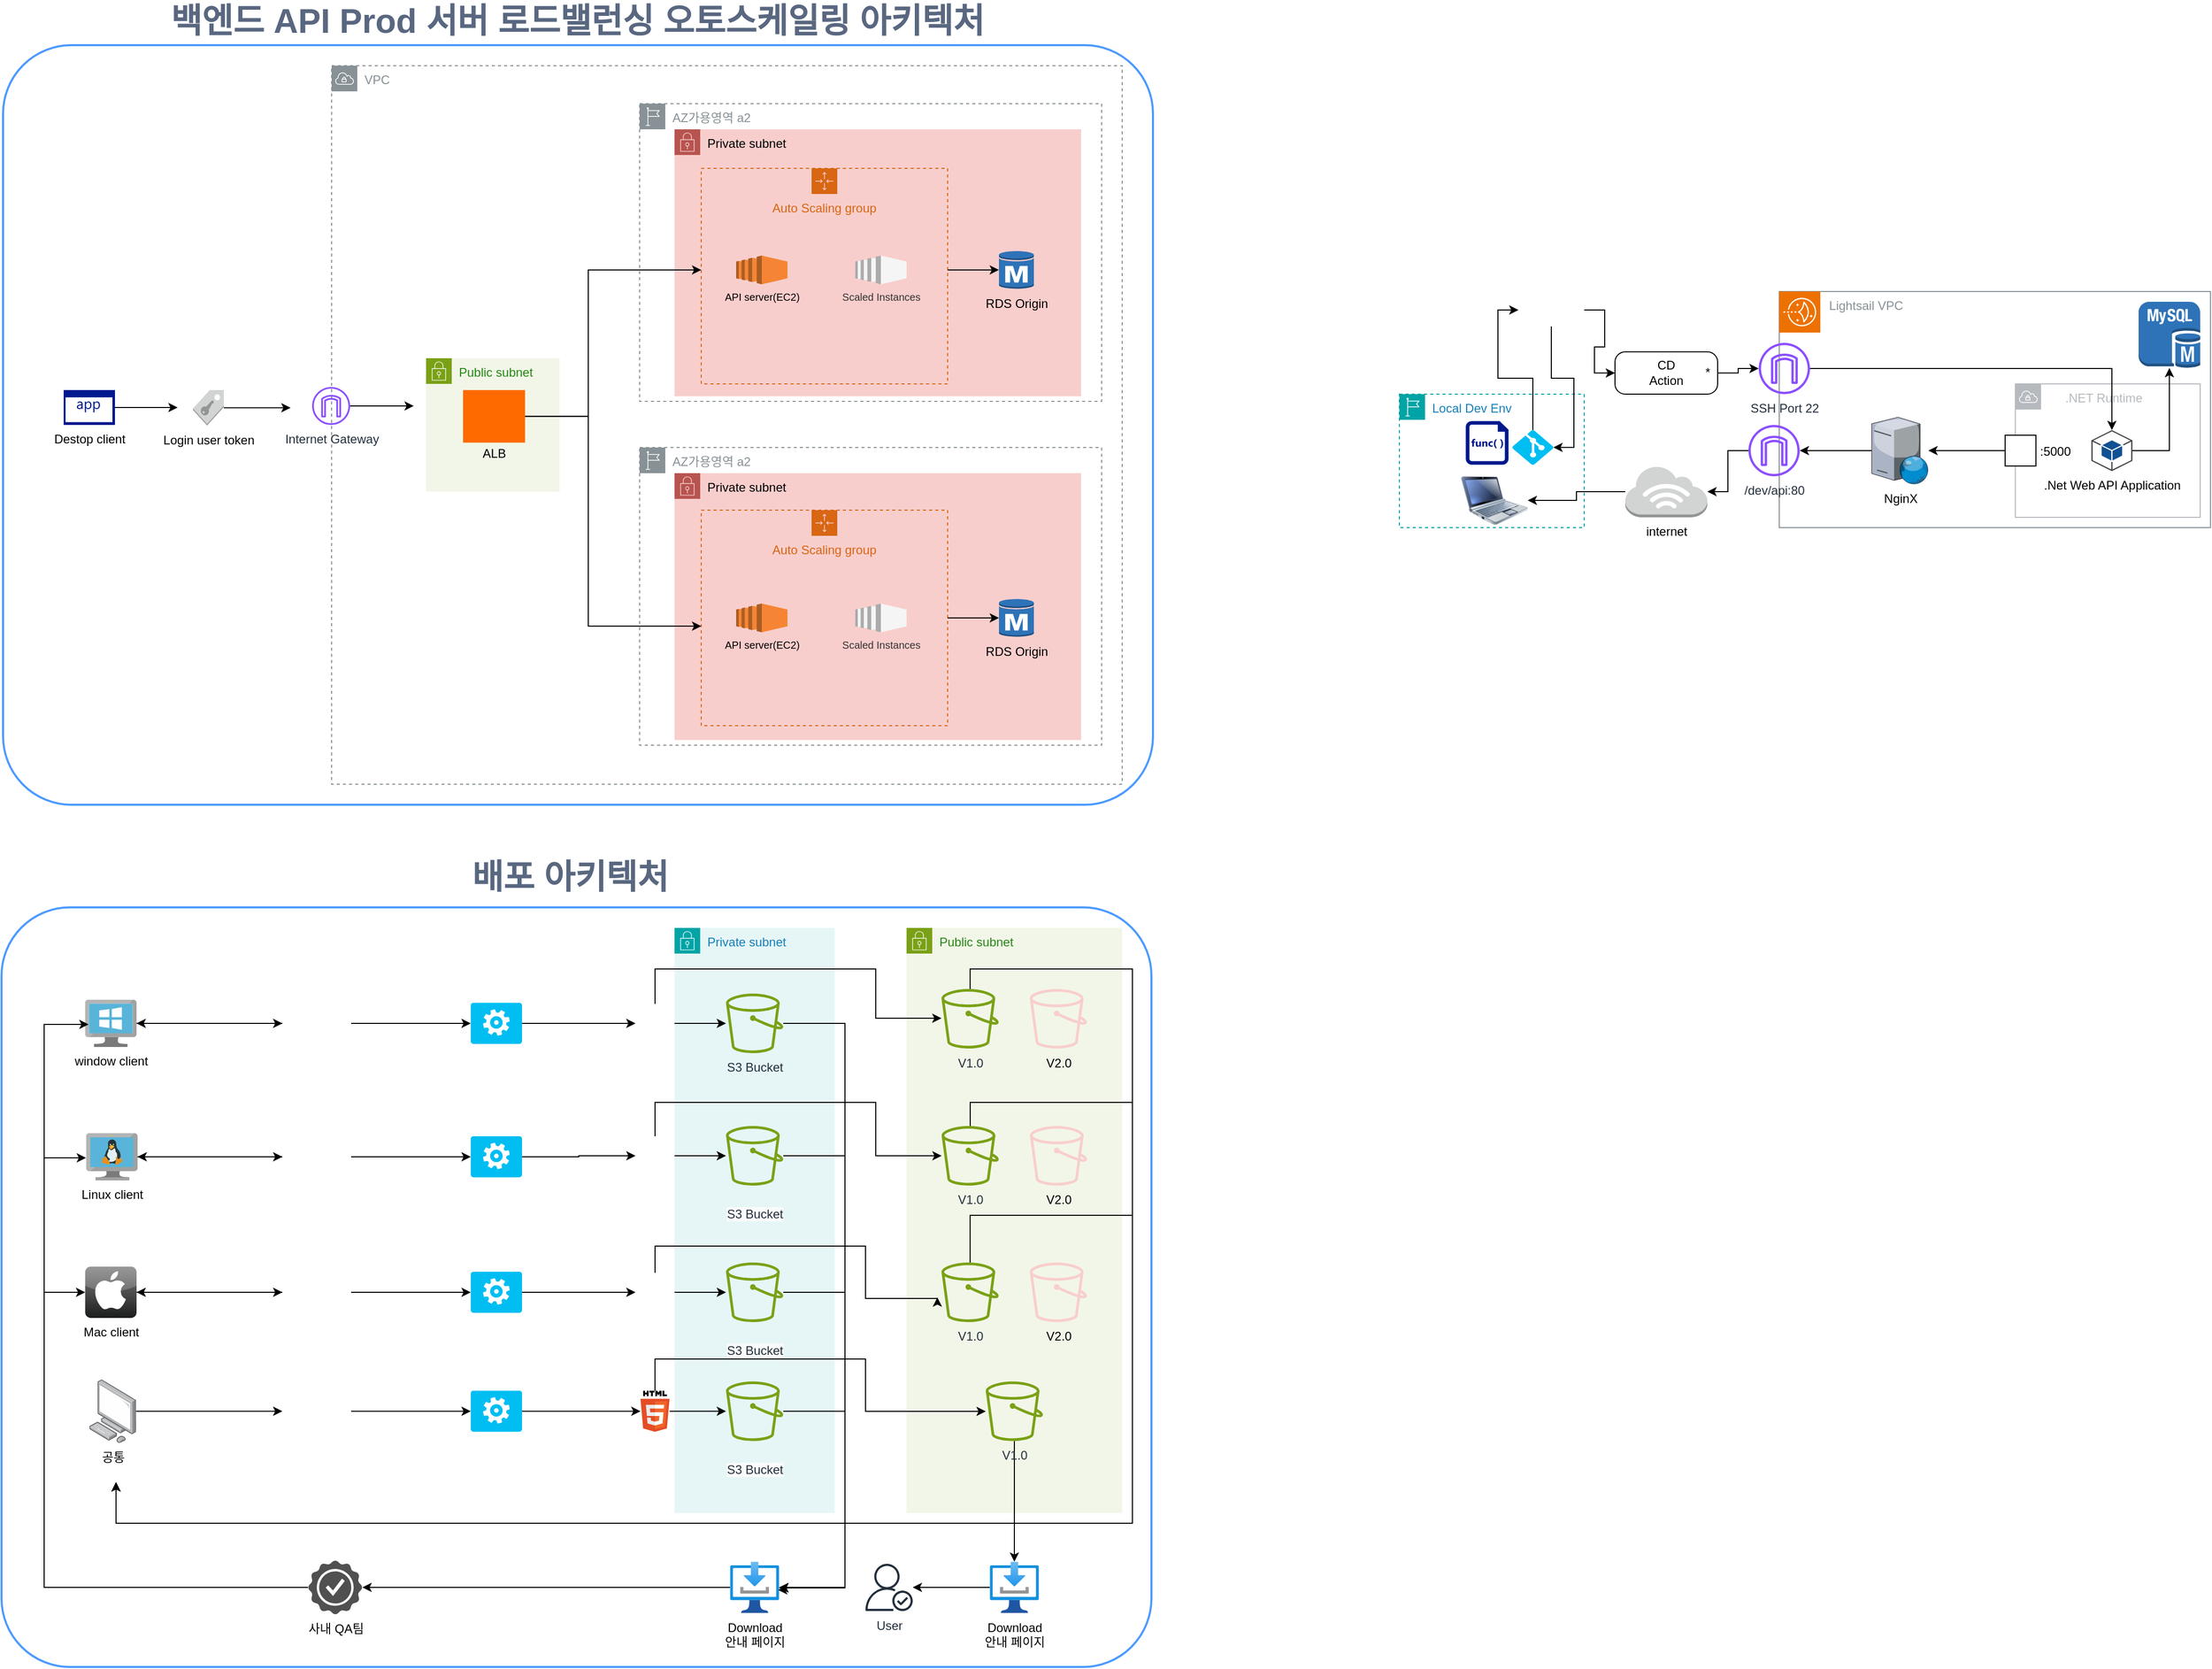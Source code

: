 <mxfile version="25.0.3">
  <diagram name="페이지-1" id="1k0-j0dPdx_pitf_sdkS">
    <mxGraphModel dx="2385" dy="1453" grid="1" gridSize="10" guides="1" tooltips="1" connect="1" arrows="1" fold="1" page="1" pageScale="1" pageWidth="1169" pageHeight="827" math="0" shadow="0">
      <root>
        <mxCell id="0" />
        <mxCell id="bl2LzJDID7CKvUJ2VzMa-29" style="" parent="0" />
        <mxCell id="-sPoOlOqM3EWKsqca_SR-43" value="Public subnet" style="points=[[0,0],[0.25,0],[0.5,0],[0.75,0],[1,0],[1,0.25],[1,0.5],[1,0.75],[1,1],[0.75,1],[0.5,1],[0.25,1],[0,1],[0,0.75],[0,0.5],[0,0.25]];outlineConnect=0;gradientColor=none;html=1;whiteSpace=wrap;fontSize=12;fontStyle=0;container=1;pointerEvents=0;collapsible=0;recursiveResize=0;shape=mxgraph.aws4.group;grIcon=mxgraph.aws4.group_security_group;grStroke=0;strokeColor=#7AA116;fillColor=#F2F6E8;verticalAlign=top;align=left;spacingLeft=30;fontColor=#248814;dashed=0;" parent="bl2LzJDID7CKvUJ2VzMa-29" vertex="1">
          <mxGeometry x="900" y="920" width="210" height="570" as="geometry" />
        </mxCell>
        <mxCell id="-sPoOlOqM3EWKsqca_SR-78" style="edgeStyle=orthogonalEdgeStyle;rounded=0;orthogonalLoop=1;jettySize=auto;html=1;" parent="-sPoOlOqM3EWKsqca_SR-43" source="-sPoOlOqM3EWKsqca_SR-50" edge="1">
          <mxGeometry relative="1" as="geometry">
            <mxPoint x="-770" y="540" as="targetPoint" />
            <Array as="points">
              <mxPoint x="62" y="280" />
              <mxPoint x="220" y="280" />
              <mxPoint x="220" y="580" />
              <mxPoint x="-770" y="580" />
            </Array>
          </mxGeometry>
        </mxCell>
        <mxCell id="-sPoOlOqM3EWKsqca_SR-50" value="V1.0" style="sketch=0;outlineConnect=0;fontColor=#232F3E;gradientColor=none;fillColor=#7AA116;strokeColor=none;dashed=0;verticalLabelPosition=bottom;verticalAlign=top;align=center;html=1;fontSize=12;fontStyle=0;aspect=fixed;pointerEvents=1;shape=mxgraph.aws4.bucket;" parent="-sPoOlOqM3EWKsqca_SR-43" vertex="1">
          <mxGeometry x="34" y="326" width="55.77" height="58" as="geometry" />
        </mxCell>
        <mxCell id="-sPoOlOqM3EWKsqca_SR-51" value="V2.0" style="sketch=0;outlineConnect=0;fillColor=#f8cecc;strokeColor=#b85450;dashed=0;verticalLabelPosition=bottom;verticalAlign=top;align=center;html=1;fontSize=12;fontStyle=0;aspect=fixed;pointerEvents=1;shape=mxgraph.aws4.bucket;" parent="-sPoOlOqM3EWKsqca_SR-43" vertex="1">
          <mxGeometry x="120" y="326" width="55.77" height="58" as="geometry" />
        </mxCell>
        <mxCell id="-sPoOlOqM3EWKsqca_SR-30" value="Private subnet&amp;nbsp;" style="points=[[0,0],[0.25,0],[0.5,0],[0.75,0],[1,0],[1,0.25],[1,0.5],[1,0.75],[1,1],[0.75,1],[0.5,1],[0.25,1],[0,1],[0,0.75],[0,0.5],[0,0.25]];outlineConnect=0;gradientColor=none;html=1;whiteSpace=wrap;fontSize=12;fontStyle=0;container=1;pointerEvents=0;collapsible=0;recursiveResize=0;shape=mxgraph.aws4.group;grIcon=mxgraph.aws4.group_security_group;grStroke=0;strokeColor=#00A4A6;fillColor=#E6F6F7;verticalAlign=top;align=left;spacingLeft=30;fontColor=#147EBA;dashed=0;" parent="bl2LzJDID7CKvUJ2VzMa-29" vertex="1">
          <mxGeometry x="674" y="920" width="156" height="570" as="geometry" />
        </mxCell>
        <mxCell id="-sPoOlOqM3EWKsqca_SR-31" value="S3 Bucket" style="sketch=0;outlineConnect=0;fontColor=#232F3E;gradientColor=none;fillColor=#7AA116;strokeColor=none;dashed=0;verticalLabelPosition=bottom;verticalAlign=top;align=center;html=1;fontSize=12;fontStyle=0;aspect=fixed;pointerEvents=1;shape=mxgraph.aws4.bucket;" parent="-sPoOlOqM3EWKsqca_SR-30" vertex="1">
          <mxGeometry x="50.12" y="64" width="55.77" height="58" as="geometry" />
        </mxCell>
        <mxCell id="-sPoOlOqM3EWKsqca_SR-32" value="&#xa;&lt;span style=&quot;color: rgb(35, 47, 62); font-family: Helvetica; font-size: 12px; font-style: normal; font-variant-ligatures: normal; font-variant-caps: normal; font-weight: 400; letter-spacing: normal; orphans: 2; text-align: center; text-indent: 0px; text-transform: none; widows: 2; word-spacing: 0px; -webkit-text-stroke-width: 0px; white-space: nowrap; background-color: rgb(251, 251, 251); text-decoration-thickness: initial; text-decoration-style: initial; text-decoration-color: initial; display: inline !important; float: none;&quot;&gt;S3 Bucket&lt;/span&gt;&#xa;&#xa;" style="sketch=0;outlineConnect=0;fontColor=#232F3E;gradientColor=none;fillColor=#7AA116;strokeColor=none;dashed=0;verticalLabelPosition=bottom;verticalAlign=top;align=center;html=1;fontSize=12;fontStyle=0;aspect=fixed;pointerEvents=1;shape=mxgraph.aws4.bucket;" parent="-sPoOlOqM3EWKsqca_SR-30" vertex="1">
          <mxGeometry x="50.12" y="193" width="55.77" height="58" as="geometry" />
        </mxCell>
        <mxCell id="-sPoOlOqM3EWKsqca_SR-33" value="&#xa;&lt;span style=&quot;color: rgb(35, 47, 62); font-family: Helvetica; font-size: 12px; font-style: normal; font-variant-ligatures: normal; font-variant-caps: normal; font-weight: 400; letter-spacing: normal; orphans: 2; text-align: center; text-indent: 0px; text-transform: none; widows: 2; word-spacing: 0px; -webkit-text-stroke-width: 0px; white-space: nowrap; background-color: rgb(251, 251, 251); text-decoration-thickness: initial; text-decoration-style: initial; text-decoration-color: initial; display: inline !important; float: none;&quot;&gt;S3 Bucket&lt;/span&gt;&#xa;&#xa;" style="sketch=0;outlineConnect=0;fontColor=#232F3E;gradientColor=none;fillColor=#7AA116;strokeColor=none;dashed=0;verticalLabelPosition=bottom;verticalAlign=top;align=center;html=1;fontSize=12;fontStyle=0;aspect=fixed;pointerEvents=1;shape=mxgraph.aws4.bucket;" parent="-sPoOlOqM3EWKsqca_SR-30" vertex="1">
          <mxGeometry x="50.12" y="326" width="55.77" height="58" as="geometry" />
        </mxCell>
        <mxCell id="bl2LzJDID7CKvUJ2VzMa-30" value="" style="rounded=1;arcSize=9;align=left;spacingLeft=5;strokeColor=#4C9AFF;html=1;strokeWidth=2;fontSize=12;fillColor=none;movable=1;resizable=1;rotatable=1;deletable=1;editable=1;locked=0;connectable=1;" parent="bl2LzJDID7CKvUJ2VzMa-29" vertex="1">
          <mxGeometry x="20" y="60" width="1120" height="740" as="geometry" />
        </mxCell>
        <mxCell id="bl2LzJDID7CKvUJ2VzMa-31" value="&lt;font style=&quot;font-size: 33px;&quot;&gt;백엔드 API&amp;nbsp;Prod&amp;nbsp;서버 로드밸런싱 오토스케일링 아키텍처&lt;/font&gt;" style="fillColor=none;strokeColor=none;html=1;fontSize=12;fontStyle=0;align=center;fontColor=#596780;fontStyle=1;fontSize=11" parent="bl2LzJDID7CKvUJ2VzMa-29" vertex="1">
          <mxGeometry x="47" y="26" width="1063" height="20" as="geometry" />
        </mxCell>
        <mxCell id="bl2LzJDID7CKvUJ2VzMa-32" value="AZ가용영역 a2" style="sketch=0;outlineConnect=0;gradientColor=none;html=1;whiteSpace=wrap;fontSize=12;fontStyle=0;shape=mxgraph.aws4.group;grIcon=mxgraph.aws4.group_region;strokeColor=#879196;fillColor=none;verticalAlign=top;align=left;spacingLeft=30;fontColor=#879196;dashed=1;noLabel=0;" parent="bl2LzJDID7CKvUJ2VzMa-29" vertex="1">
          <mxGeometry x="640" y="117" width="450" height="290" as="geometry" />
        </mxCell>
        <mxCell id="bl2LzJDID7CKvUJ2VzMa-33" value="Private subnet" style="points=[[0,0],[0.25,0],[0.5,0],[0.75,0],[1,0],[1,0.25],[1,0.5],[1,0.75],[1,1],[0.75,1],[0.5,1],[0.25,1],[0,1],[0,0.75],[0,0.5],[0,0.25]];outlineConnect=0;html=1;whiteSpace=wrap;fontSize=12;fontStyle=0;container=1;pointerEvents=0;collapsible=0;recursiveResize=0;shape=mxgraph.aws4.group;grIcon=mxgraph.aws4.group_security_group;grStroke=0;strokeColor=#b85450;fillColor=#f8cecc;verticalAlign=top;align=left;spacingLeft=30;dashed=0;" parent="bl2LzJDID7CKvUJ2VzMa-29" vertex="1">
          <mxGeometry x="674" y="142" width="396" height="260" as="geometry" />
        </mxCell>
        <mxCell id="bl2LzJDID7CKvUJ2VzMa-34" value="Auto Scaling group" style="points=[[0,0],[0.25,0],[0.5,0],[0.75,0],[1,0],[1,0.25],[1,0.5],[1,0.75],[1,1],[0.75,1],[0.5,1],[0.25,1],[0,1],[0,0.75],[0,0.5],[0,0.25]];outlineConnect=0;gradientColor=none;html=1;whiteSpace=wrap;fontSize=12;fontStyle=0;container=1;pointerEvents=0;collapsible=0;recursiveResize=0;shape=mxgraph.aws4.groupCenter;grIcon=mxgraph.aws4.group_auto_scaling_group;grStroke=1;strokeColor=#D86613;fillColor=none;verticalAlign=top;align=center;fontColor=#D86613;dashed=1;spacingTop=25;movable=1;resizable=1;rotatable=1;deletable=1;editable=1;locked=0;connectable=1;" parent="bl2LzJDID7CKvUJ2VzMa-29" vertex="1">
          <mxGeometry x="700" y="180" width="240" height="210" as="geometry" />
        </mxCell>
        <mxCell id="bl2LzJDID7CKvUJ2VzMa-35" value="AZ가용영역 a2" style="sketch=0;outlineConnect=0;gradientColor=none;html=1;whiteSpace=wrap;fontSize=12;fontStyle=0;shape=mxgraph.aws4.group;grIcon=mxgraph.aws4.group_region;strokeColor=#879196;fillColor=none;verticalAlign=top;align=left;spacingLeft=30;fontColor=#879196;dashed=1;noLabel=0;" parent="bl2LzJDID7CKvUJ2VzMa-29" vertex="1">
          <mxGeometry x="640" y="452" width="450" height="290" as="geometry" />
        </mxCell>
        <mxCell id="bl2LzJDID7CKvUJ2VzMa-36" value="Private subnet" style="points=[[0,0],[0.25,0],[0.5,0],[0.75,0],[1,0],[1,0.25],[1,0.5],[1,0.75],[1,1],[0.75,1],[0.5,1],[0.25,1],[0,1],[0,0.75],[0,0.5],[0,0.25]];outlineConnect=0;html=1;whiteSpace=wrap;fontSize=12;fontStyle=0;container=1;pointerEvents=0;collapsible=0;recursiveResize=0;shape=mxgraph.aws4.group;grIcon=mxgraph.aws4.group_security_group;grStroke=0;strokeColor=#b85450;fillColor=#f8cecc;verticalAlign=top;align=left;spacingLeft=30;dashed=0;" parent="bl2LzJDID7CKvUJ2VzMa-29" vertex="1">
          <mxGeometry x="674" y="477" width="396" height="260" as="geometry" />
        </mxCell>
        <mxCell id="bl2LzJDID7CKvUJ2VzMa-37" value="Auto Scaling group" style="points=[[0,0],[0.25,0],[0.5,0],[0.75,0],[1,0],[1,0.25],[1,0.5],[1,0.75],[1,1],[0.75,1],[0.5,1],[0.25,1],[0,1],[0,0.75],[0,0.5],[0,0.25]];outlineConnect=0;gradientColor=none;html=1;whiteSpace=wrap;fontSize=12;fontStyle=0;container=1;pointerEvents=0;collapsible=0;recursiveResize=0;shape=mxgraph.aws4.groupCenter;grIcon=mxgraph.aws4.group_auto_scaling_group;grStroke=1;strokeColor=#D86613;fillColor=none;verticalAlign=top;align=center;fontColor=#D86613;dashed=1;spacingTop=25;movable=1;resizable=1;rotatable=1;deletable=1;editable=1;locked=0;connectable=1;" parent="bl2LzJDID7CKvUJ2VzMa-29" vertex="1">
          <mxGeometry x="700" y="513" width="240" height="210" as="geometry" />
        </mxCell>
        <mxCell id="bl2LzJDID7CKvUJ2VzMa-38" value="VPC" style="sketch=0;outlineConnect=0;gradientColor=none;html=1;whiteSpace=wrap;fontSize=12;fontStyle=0;shape=mxgraph.aws4.group;grIcon=mxgraph.aws4.group_vpc;strokeColor=#879196;fillColor=none;verticalAlign=top;align=left;spacingLeft=30;fontColor=#879196;dashed=1;movable=1;resizable=1;rotatable=1;deletable=1;editable=1;locked=0;connectable=1;" parent="bl2LzJDID7CKvUJ2VzMa-29" vertex="1">
          <mxGeometry x="340" y="80" width="770" height="700" as="geometry" />
        </mxCell>
        <mxCell id="bl2LzJDID7CKvUJ2VzMa-39" value="Public subnet" style="points=[[0,0],[0.25,0],[0.5,0],[0.75,0],[1,0],[1,0.25],[1,0.5],[1,0.75],[1,1],[0.75,1],[0.5,1],[0.25,1],[0,1],[0,0.75],[0,0.5],[0,0.25]];outlineConnect=0;gradientColor=none;html=1;whiteSpace=wrap;fontSize=12;fontStyle=0;container=1;pointerEvents=0;collapsible=0;recursiveResize=0;shape=mxgraph.aws4.group;grIcon=mxgraph.aws4.group_security_group;grStroke=0;strokeColor=#7AA116;fillColor=#F2F6E8;verticalAlign=top;align=left;spacingLeft=30;fontColor=#248814;dashed=0;" parent="bl2LzJDID7CKvUJ2VzMa-29" vertex="1">
          <mxGeometry x="432" y="365" width="130" height="130" as="geometry" />
        </mxCell>
        <mxCell id="-sPoOlOqM3EWKsqca_SR-1" value="" style="rounded=1;arcSize=9;align=left;spacingLeft=5;strokeColor=#4C9AFF;html=1;strokeWidth=2;fontSize=12;fillColor=none;movable=0;resizable=0;rotatable=0;deletable=0;editable=0;locked=1;connectable=0;" parent="bl2LzJDID7CKvUJ2VzMa-29" vertex="1">
          <mxGeometry x="18.5" y="900" width="1120" height="740" as="geometry" />
        </mxCell>
        <mxCell id="-sPoOlOqM3EWKsqca_SR-2" value="&lt;span style=&quot;font-size: 33px;&quot;&gt;배포 아키텍처&lt;/span&gt;" style="fillColor=none;strokeColor=none;html=1;fontSize=12;fontStyle=0;align=center;fontColor=#596780;fontStyle=1;fontSize=11" parent="bl2LzJDID7CKvUJ2VzMa-29" vertex="1">
          <mxGeometry x="40" y="860" width="1063" height="20" as="geometry" />
        </mxCell>
        <mxCell id="-sPoOlOqM3EWKsqca_SR-15" style="edgeStyle=orthogonalEdgeStyle;rounded=0;orthogonalLoop=1;jettySize=auto;html=1;" parent="bl2LzJDID7CKvUJ2VzMa-29" source="-sPoOlOqM3EWKsqca_SR-3" target="-sPoOlOqM3EWKsqca_SR-7" edge="1">
          <mxGeometry relative="1" as="geometry" />
        </mxCell>
        <mxCell id="-sPoOlOqM3EWKsqca_SR-3" value="window client" style="image;sketch=0;aspect=fixed;html=1;points=[];align=center;fontSize=12;image=img/lib/mscae/VirtualMachineWindows.svg;" parent="bl2LzJDID7CKvUJ2VzMa-29" vertex="1">
          <mxGeometry x="100" y="990" width="50" height="46" as="geometry" />
        </mxCell>
        <mxCell id="-sPoOlOqM3EWKsqca_SR-18" style="edgeStyle=orthogonalEdgeStyle;rounded=0;orthogonalLoop=1;jettySize=auto;html=1;" parent="bl2LzJDID7CKvUJ2VzMa-29" source="-sPoOlOqM3EWKsqca_SR-4" target="-sPoOlOqM3EWKsqca_SR-8" edge="1">
          <mxGeometry relative="1" as="geometry" />
        </mxCell>
        <mxCell id="-sPoOlOqM3EWKsqca_SR-4" value="Linux client" style="image;sketch=0;aspect=fixed;html=1;points=[];align=center;fontSize=12;image=img/lib/mscae/VM_Linux.svg;" parent="bl2LzJDID7CKvUJ2VzMa-29" vertex="1">
          <mxGeometry x="101" y="1120" width="50" height="46" as="geometry" />
        </mxCell>
        <mxCell id="-sPoOlOqM3EWKsqca_SR-21" style="edgeStyle=orthogonalEdgeStyle;rounded=0;orthogonalLoop=1;jettySize=auto;html=1;" parent="bl2LzJDID7CKvUJ2VzMa-29" source="-sPoOlOqM3EWKsqca_SR-5" target="-sPoOlOqM3EWKsqca_SR-9" edge="1">
          <mxGeometry relative="1" as="geometry" />
        </mxCell>
        <mxCell id="-sPoOlOqM3EWKsqca_SR-5" value="Mac client" style="dashed=0;outlineConnect=0;html=1;align=center;labelPosition=center;verticalLabelPosition=bottom;verticalAlign=top;shape=mxgraph.webicons.apple;fillColor=#807E7E;gradientColor=#1B1C1C" parent="bl2LzJDID7CKvUJ2VzMa-29" vertex="1">
          <mxGeometry x="100" y="1250" width="50" height="50" as="geometry" />
        </mxCell>
        <mxCell id="-sPoOlOqM3EWKsqca_SR-16" style="edgeStyle=orthogonalEdgeStyle;rounded=0;orthogonalLoop=1;jettySize=auto;html=1;" parent="bl2LzJDID7CKvUJ2VzMa-29" source="-sPoOlOqM3EWKsqca_SR-7" edge="1">
          <mxGeometry relative="1" as="geometry">
            <mxPoint x="150" y="1013" as="targetPoint" />
          </mxGeometry>
        </mxCell>
        <mxCell id="-sPoOlOqM3EWKsqca_SR-7" value="" style="shape=image;html=1;verticalAlign=top;verticalLabelPosition=bottom;labelBackgroundColor=#ffffff;imageAspect=0;aspect=fixed;image=https://cdn4.iconfinder.com/data/icons/ionicons/512/icon-social-github-128.png" parent="bl2LzJDID7CKvUJ2VzMa-29" vertex="1">
          <mxGeometry x="292" y="979.5" width="67" height="67" as="geometry" />
        </mxCell>
        <mxCell id="-sPoOlOqM3EWKsqca_SR-20" style="edgeStyle=orthogonalEdgeStyle;rounded=0;orthogonalLoop=1;jettySize=auto;html=1;" parent="bl2LzJDID7CKvUJ2VzMa-29" source="-sPoOlOqM3EWKsqca_SR-8" target="-sPoOlOqM3EWKsqca_SR-4" edge="1">
          <mxGeometry relative="1" as="geometry" />
        </mxCell>
        <mxCell id="-sPoOlOqM3EWKsqca_SR-8" value="" style="shape=image;html=1;verticalAlign=top;verticalLabelPosition=bottom;labelBackgroundColor=#ffffff;imageAspect=0;aspect=fixed;image=https://cdn4.iconfinder.com/data/icons/ionicons/512/icon-social-github-128.png" parent="bl2LzJDID7CKvUJ2VzMa-29" vertex="1">
          <mxGeometry x="292" y="1109.5" width="67" height="67" as="geometry" />
        </mxCell>
        <mxCell id="-sPoOlOqM3EWKsqca_SR-22" style="edgeStyle=orthogonalEdgeStyle;rounded=0;orthogonalLoop=1;jettySize=auto;html=1;" parent="bl2LzJDID7CKvUJ2VzMa-29" source="-sPoOlOqM3EWKsqca_SR-9" target="-sPoOlOqM3EWKsqca_SR-5" edge="1">
          <mxGeometry relative="1" as="geometry" />
        </mxCell>
        <mxCell id="-sPoOlOqM3EWKsqca_SR-9" value="" style="shape=image;html=1;verticalAlign=top;verticalLabelPosition=bottom;labelBackgroundColor=#ffffff;imageAspect=0;aspect=fixed;image=https://cdn4.iconfinder.com/data/icons/ionicons/512/icon-social-github-128.png" parent="bl2LzJDID7CKvUJ2VzMa-29" vertex="1">
          <mxGeometry x="292" y="1241.5" width="67" height="67" as="geometry" />
        </mxCell>
        <mxCell id="-sPoOlOqM3EWKsqca_SR-34" style="edgeStyle=orthogonalEdgeStyle;rounded=0;orthogonalLoop=1;jettySize=auto;html=1;" parent="bl2LzJDID7CKvUJ2VzMa-29" source="-sPoOlOqM3EWKsqca_SR-37" target="-sPoOlOqM3EWKsqca_SR-31" edge="1">
          <mxGeometry relative="1" as="geometry" />
        </mxCell>
        <mxCell id="-sPoOlOqM3EWKsqca_SR-24" value="" style="verticalLabelPosition=bottom;html=1;verticalAlign=top;align=center;strokeColor=none;fillColor=#00BEF2;shape=mxgraph.azure.worker_role;" parent="bl2LzJDID7CKvUJ2VzMa-29" vertex="1">
          <mxGeometry x="475.5" y="993" width="50" height="40" as="geometry" />
        </mxCell>
        <mxCell id="-sPoOlOqM3EWKsqca_SR-25" style="edgeStyle=orthogonalEdgeStyle;rounded=0;orthogonalLoop=1;jettySize=auto;html=1;entryX=0;entryY=0.5;entryDx=0;entryDy=0;entryPerimeter=0;" parent="bl2LzJDID7CKvUJ2VzMa-29" source="-sPoOlOqM3EWKsqca_SR-7" target="-sPoOlOqM3EWKsqca_SR-24" edge="1">
          <mxGeometry relative="1" as="geometry" />
        </mxCell>
        <mxCell id="-sPoOlOqM3EWKsqca_SR-35" style="edgeStyle=orthogonalEdgeStyle;rounded=0;orthogonalLoop=1;jettySize=auto;html=1;" parent="bl2LzJDID7CKvUJ2VzMa-29" source="-sPoOlOqM3EWKsqca_SR-39" target="-sPoOlOqM3EWKsqca_SR-32" edge="1">
          <mxGeometry relative="1" as="geometry" />
        </mxCell>
        <mxCell id="-sPoOlOqM3EWKsqca_SR-26" value="" style="verticalLabelPosition=bottom;html=1;verticalAlign=top;align=center;strokeColor=none;fillColor=#00BEF2;shape=mxgraph.azure.worker_role;" parent="bl2LzJDID7CKvUJ2VzMa-29" vertex="1">
          <mxGeometry x="475.5" y="1123" width="50" height="40" as="geometry" />
        </mxCell>
        <mxCell id="-sPoOlOqM3EWKsqca_SR-36" style="edgeStyle=orthogonalEdgeStyle;rounded=0;orthogonalLoop=1;jettySize=auto;html=1;" parent="bl2LzJDID7CKvUJ2VzMa-29" source="-sPoOlOqM3EWKsqca_SR-41" target="-sPoOlOqM3EWKsqca_SR-33" edge="1">
          <mxGeometry relative="1" as="geometry" />
        </mxCell>
        <mxCell id="-sPoOlOqM3EWKsqca_SR-27" value="" style="verticalLabelPosition=bottom;html=1;verticalAlign=top;align=center;strokeColor=none;fillColor=#00BEF2;shape=mxgraph.azure.worker_role;" parent="bl2LzJDID7CKvUJ2VzMa-29" vertex="1">
          <mxGeometry x="475.5" y="1255" width="50" height="40" as="geometry" />
        </mxCell>
        <mxCell id="-sPoOlOqM3EWKsqca_SR-28" style="edgeStyle=orthogonalEdgeStyle;rounded=0;orthogonalLoop=1;jettySize=auto;html=1;entryX=0;entryY=0.5;entryDx=0;entryDy=0;entryPerimeter=0;" parent="bl2LzJDID7CKvUJ2VzMa-29" source="-sPoOlOqM3EWKsqca_SR-8" target="-sPoOlOqM3EWKsqca_SR-26" edge="1">
          <mxGeometry relative="1" as="geometry" />
        </mxCell>
        <mxCell id="-sPoOlOqM3EWKsqca_SR-29" style="edgeStyle=orthogonalEdgeStyle;rounded=0;orthogonalLoop=1;jettySize=auto;html=1;entryX=0;entryY=0.5;entryDx=0;entryDy=0;entryPerimeter=0;" parent="bl2LzJDID7CKvUJ2VzMa-29" source="-sPoOlOqM3EWKsqca_SR-9" target="-sPoOlOqM3EWKsqca_SR-27" edge="1">
          <mxGeometry relative="1" as="geometry" />
        </mxCell>
        <mxCell id="-sPoOlOqM3EWKsqca_SR-38" value="" style="edgeStyle=orthogonalEdgeStyle;rounded=0;orthogonalLoop=1;jettySize=auto;html=1;" parent="bl2LzJDID7CKvUJ2VzMa-29" source="-sPoOlOqM3EWKsqca_SR-24" target="-sPoOlOqM3EWKsqca_SR-37" edge="1">
          <mxGeometry relative="1" as="geometry">
            <mxPoint x="585" y="1013" as="sourcePoint" />
            <mxPoint x="724" y="1013" as="targetPoint" />
          </mxGeometry>
        </mxCell>
        <mxCell id="-sPoOlOqM3EWKsqca_SR-52" style="edgeStyle=orthogonalEdgeStyle;rounded=0;orthogonalLoop=1;jettySize=auto;html=1;" parent="bl2LzJDID7CKvUJ2VzMa-29" source="-sPoOlOqM3EWKsqca_SR-37" target="-sPoOlOqM3EWKsqca_SR-46" edge="1">
          <mxGeometry relative="1" as="geometry">
            <Array as="points">
              <mxPoint x="655" y="960" />
              <mxPoint x="870" y="960" />
              <mxPoint x="870" y="1008" />
            </Array>
          </mxGeometry>
        </mxCell>
        <mxCell id="-sPoOlOqM3EWKsqca_SR-37" value="" style="shape=image;html=1;verticalAlign=top;verticalLabelPosition=bottom;labelBackgroundColor=#ffffff;imageAspect=0;aspect=fixed;image=https://cdn0.iconfinder.com/data/icons/evericons-24px-vol-1/24/folder-zip-128.png" parent="bl2LzJDID7CKvUJ2VzMa-29" vertex="1">
          <mxGeometry x="636" y="994" width="38" height="38" as="geometry" />
        </mxCell>
        <mxCell id="-sPoOlOqM3EWKsqca_SR-40" value="" style="edgeStyle=orthogonalEdgeStyle;rounded=0;orthogonalLoop=1;jettySize=auto;html=1;" parent="bl2LzJDID7CKvUJ2VzMa-29" source="-sPoOlOqM3EWKsqca_SR-26" target="-sPoOlOqM3EWKsqca_SR-39" edge="1">
          <mxGeometry relative="1" as="geometry">
            <mxPoint x="585" y="1143" as="sourcePoint" />
            <mxPoint x="724" y="1143" as="targetPoint" />
          </mxGeometry>
        </mxCell>
        <mxCell id="-sPoOlOqM3EWKsqca_SR-53" style="edgeStyle=orthogonalEdgeStyle;rounded=0;orthogonalLoop=1;jettySize=auto;html=1;" parent="bl2LzJDID7CKvUJ2VzMa-29" source="-sPoOlOqM3EWKsqca_SR-39" target="-sPoOlOqM3EWKsqca_SR-48" edge="1">
          <mxGeometry relative="1" as="geometry">
            <Array as="points">
              <mxPoint x="655" y="1090" />
              <mxPoint x="870" y="1090" />
              <mxPoint x="870" y="1142" />
            </Array>
          </mxGeometry>
        </mxCell>
        <mxCell id="-sPoOlOqM3EWKsqca_SR-39" value="" style="shape=image;html=1;verticalAlign=top;verticalLabelPosition=bottom;labelBackgroundColor=#ffffff;imageAspect=0;aspect=fixed;image=https://cdn0.iconfinder.com/data/icons/evericons-24px-vol-1/24/folder-zip-128.png" parent="bl2LzJDID7CKvUJ2VzMa-29" vertex="1">
          <mxGeometry x="636" y="1123" width="38" height="38" as="geometry" />
        </mxCell>
        <mxCell id="-sPoOlOqM3EWKsqca_SR-42" value="" style="edgeStyle=orthogonalEdgeStyle;rounded=0;orthogonalLoop=1;jettySize=auto;html=1;" parent="bl2LzJDID7CKvUJ2VzMa-29" source="-sPoOlOqM3EWKsqca_SR-27" target="-sPoOlOqM3EWKsqca_SR-41" edge="1">
          <mxGeometry relative="1" as="geometry">
            <mxPoint x="585" y="1275" as="sourcePoint" />
            <mxPoint x="724" y="1275" as="targetPoint" />
          </mxGeometry>
        </mxCell>
        <mxCell id="-sPoOlOqM3EWKsqca_SR-54" value="" style="edgeStyle=orthogonalEdgeStyle;rounded=0;orthogonalLoop=1;jettySize=auto;html=1;" parent="bl2LzJDID7CKvUJ2VzMa-29" source="-sPoOlOqM3EWKsqca_SR-41" edge="1">
          <mxGeometry relative="1" as="geometry">
            <mxPoint x="930" y="1280" as="targetPoint" />
            <Array as="points">
              <mxPoint x="655" y="1230" />
              <mxPoint x="860" y="1230" />
              <mxPoint x="860" y="1281" />
              <mxPoint x="930" y="1281" />
            </Array>
          </mxGeometry>
        </mxCell>
        <mxCell id="-sPoOlOqM3EWKsqca_SR-41" value="" style="shape=image;html=1;verticalAlign=top;verticalLabelPosition=bottom;labelBackgroundColor=#ffffff;imageAspect=0;aspect=fixed;image=https://cdn0.iconfinder.com/data/icons/evericons-24px-vol-1/24/folder-zip-128.png" parent="bl2LzJDID7CKvUJ2VzMa-29" vertex="1">
          <mxGeometry x="636" y="1256" width="38" height="38" as="geometry" />
        </mxCell>
        <mxCell id="-sPoOlOqM3EWKsqca_SR-76" style="edgeStyle=orthogonalEdgeStyle;rounded=0;orthogonalLoop=1;jettySize=auto;html=1;" parent="bl2LzJDID7CKvUJ2VzMa-29" source="-sPoOlOqM3EWKsqca_SR-46" edge="1">
          <mxGeometry relative="1" as="geometry">
            <mxPoint x="130" y="1460" as="targetPoint" />
            <Array as="points">
              <mxPoint x="962" y="960" />
              <mxPoint x="1120" y="960" />
              <mxPoint x="1120" y="1500" />
              <mxPoint x="130" y="1500" />
            </Array>
          </mxGeometry>
        </mxCell>
        <mxCell id="-sPoOlOqM3EWKsqca_SR-46" value="V1.0" style="sketch=0;outlineConnect=0;fontColor=#232F3E;gradientColor=none;fillColor=#7AA116;strokeColor=none;dashed=0;verticalLabelPosition=bottom;verticalAlign=top;align=center;html=1;fontSize=12;fontStyle=0;aspect=fixed;pointerEvents=1;shape=mxgraph.aws4.bucket;" parent="bl2LzJDID7CKvUJ2VzMa-29" vertex="1">
          <mxGeometry x="934" y="979.5" width="55.77" height="58" as="geometry" />
        </mxCell>
        <mxCell id="-sPoOlOqM3EWKsqca_SR-47" value="V2.0" style="sketch=0;outlineConnect=0;fillColor=#f8cecc;strokeColor=#b85450;dashed=0;verticalLabelPosition=bottom;verticalAlign=top;align=center;html=1;fontSize=12;fontStyle=0;aspect=fixed;pointerEvents=1;shape=mxgraph.aws4.bucket;" parent="bl2LzJDID7CKvUJ2VzMa-29" vertex="1">
          <mxGeometry x="1020" y="979.5" width="55.77" height="58" as="geometry" />
        </mxCell>
        <mxCell id="-sPoOlOqM3EWKsqca_SR-77" style="edgeStyle=orthogonalEdgeStyle;rounded=0;orthogonalLoop=1;jettySize=auto;html=1;" parent="bl2LzJDID7CKvUJ2VzMa-29" source="-sPoOlOqM3EWKsqca_SR-48" edge="1">
          <mxGeometry relative="1" as="geometry">
            <mxPoint x="130" y="1460" as="targetPoint" />
            <Array as="points">
              <mxPoint x="962" y="1090" />
              <mxPoint x="1120" y="1090" />
              <mxPoint x="1120" y="1500" />
              <mxPoint x="130" y="1500" />
            </Array>
          </mxGeometry>
        </mxCell>
        <mxCell id="-sPoOlOqM3EWKsqca_SR-48" value="V1.0" style="sketch=0;outlineConnect=0;fontColor=#232F3E;gradientColor=none;fillColor=#7AA116;strokeColor=none;dashed=0;verticalLabelPosition=bottom;verticalAlign=top;align=center;html=1;fontSize=12;fontStyle=0;aspect=fixed;pointerEvents=1;shape=mxgraph.aws4.bucket;" parent="bl2LzJDID7CKvUJ2VzMa-29" vertex="1">
          <mxGeometry x="934.12" y="1113" width="55.77" height="58" as="geometry" />
        </mxCell>
        <mxCell id="-sPoOlOqM3EWKsqca_SR-49" value="V2.0" style="sketch=0;outlineConnect=0;fillColor=#f8cecc;strokeColor=#b85450;dashed=0;verticalLabelPosition=bottom;verticalAlign=top;align=center;html=1;fontSize=12;fontStyle=0;aspect=fixed;pointerEvents=1;shape=mxgraph.aws4.bucket;" parent="bl2LzJDID7CKvUJ2VzMa-29" vertex="1">
          <mxGeometry x="1020.12" y="1113" width="55.77" height="58" as="geometry" />
        </mxCell>
        <mxCell id="-sPoOlOqM3EWKsqca_SR-65" style="edgeStyle=orthogonalEdgeStyle;rounded=0;orthogonalLoop=1;jettySize=auto;html=1;" parent="bl2LzJDID7CKvUJ2VzMa-29" source="-sPoOlOqM3EWKsqca_SR-59" target="-sPoOlOqM3EWKsqca_SR-63" edge="1">
          <mxGeometry relative="1" as="geometry" />
        </mxCell>
        <mxCell id="-sPoOlOqM3EWKsqca_SR-59" value="공통" style="image;points=[];aspect=fixed;html=1;align=center;shadow=0;dashed=0;image=img/lib/allied_telesis/computer_and_terminals/Personal_Computer.svg;" parent="bl2LzJDID7CKvUJ2VzMa-29" vertex="1">
          <mxGeometry x="104" y="1360" width="45.6" height="61.8" as="geometry" />
        </mxCell>
        <mxCell id="-sPoOlOqM3EWKsqca_SR-63" value="" style="shape=image;html=1;verticalAlign=top;verticalLabelPosition=bottom;labelBackgroundColor=#ffffff;imageAspect=0;aspect=fixed;image=https://cdn4.iconfinder.com/data/icons/ionicons/512/icon-social-github-128.png" parent="bl2LzJDID7CKvUJ2VzMa-29" vertex="1">
          <mxGeometry x="292" y="1357.4" width="67" height="67" as="geometry" />
        </mxCell>
        <mxCell id="-sPoOlOqM3EWKsqca_SR-69" style="edgeStyle=orthogonalEdgeStyle;rounded=0;orthogonalLoop=1;jettySize=auto;html=1;" parent="bl2LzJDID7CKvUJ2VzMa-29" source="-sPoOlOqM3EWKsqca_SR-64" target="-sPoOlOqM3EWKsqca_SR-68" edge="1">
          <mxGeometry relative="1" as="geometry" />
        </mxCell>
        <mxCell id="-sPoOlOqM3EWKsqca_SR-64" value="" style="verticalLabelPosition=bottom;html=1;verticalAlign=top;align=center;strokeColor=none;fillColor=#00BEF2;shape=mxgraph.azure.worker_role;" parent="bl2LzJDID7CKvUJ2VzMa-29" vertex="1">
          <mxGeometry x="475.5" y="1370.9" width="50" height="40" as="geometry" />
        </mxCell>
        <mxCell id="-sPoOlOqM3EWKsqca_SR-66" style="edgeStyle=orthogonalEdgeStyle;rounded=0;orthogonalLoop=1;jettySize=auto;html=1;entryX=0;entryY=0.5;entryDx=0;entryDy=0;entryPerimeter=0;" parent="bl2LzJDID7CKvUJ2VzMa-29" source="-sPoOlOqM3EWKsqca_SR-63" target="-sPoOlOqM3EWKsqca_SR-64" edge="1">
          <mxGeometry relative="1" as="geometry" />
        </mxCell>
        <mxCell id="-sPoOlOqM3EWKsqca_SR-72" style="edgeStyle=orthogonalEdgeStyle;rounded=0;orthogonalLoop=1;jettySize=auto;html=1;" parent="bl2LzJDID7CKvUJ2VzMa-29" source="-sPoOlOqM3EWKsqca_SR-68" target="-sPoOlOqM3EWKsqca_SR-70" edge="1">
          <mxGeometry relative="1" as="geometry" />
        </mxCell>
        <mxCell id="-sPoOlOqM3EWKsqca_SR-73" style="edgeStyle=orthogonalEdgeStyle;rounded=0;orthogonalLoop=1;jettySize=auto;html=1;" parent="bl2LzJDID7CKvUJ2VzMa-29" source="-sPoOlOqM3EWKsqca_SR-68" target="-sPoOlOqM3EWKsqca_SR-71" edge="1">
          <mxGeometry relative="1" as="geometry">
            <Array as="points">
              <mxPoint x="655" y="1340" />
              <mxPoint x="860" y="1340" />
              <mxPoint x="860" y="1391" />
            </Array>
          </mxGeometry>
        </mxCell>
        <mxCell id="-sPoOlOqM3EWKsqca_SR-68" value="" style="dashed=0;outlineConnect=0;html=1;align=center;labelPosition=center;verticalLabelPosition=bottom;verticalAlign=top;shape=mxgraph.weblogos.html5" parent="bl2LzJDID7CKvUJ2VzMa-29" vertex="1">
          <mxGeometry x="640.84" y="1370.9" width="28.32" height="40" as="geometry" />
        </mxCell>
        <mxCell id="-sPoOlOqM3EWKsqca_SR-70" value="&#xa;&lt;span style=&quot;color: rgb(35, 47, 62); font-family: Helvetica; font-size: 12px; font-style: normal; font-variant-ligatures: normal; font-variant-caps: normal; font-weight: 400; letter-spacing: normal; orphans: 2; text-align: center; text-indent: 0px; text-transform: none; widows: 2; word-spacing: 0px; -webkit-text-stroke-width: 0px; white-space: nowrap; background-color: rgb(251, 251, 251); text-decoration-thickness: initial; text-decoration-style: initial; text-decoration-color: initial; display: inline !important; float: none;&quot;&gt;S3 Bucket&lt;/span&gt;&#xa;&#xa;" style="sketch=0;outlineConnect=0;fontColor=#232F3E;gradientColor=none;fillColor=#7AA116;strokeColor=none;dashed=0;verticalLabelPosition=bottom;verticalAlign=top;align=center;html=1;fontSize=12;fontStyle=0;aspect=fixed;pointerEvents=1;shape=mxgraph.aws4.bucket;" parent="bl2LzJDID7CKvUJ2VzMa-29" vertex="1">
          <mxGeometry x="724.12" y="1361.9" width="55.77" height="58" as="geometry" />
        </mxCell>
        <mxCell id="-sPoOlOqM3EWKsqca_SR-83" style="edgeStyle=orthogonalEdgeStyle;rounded=0;orthogonalLoop=1;jettySize=auto;html=1;" parent="bl2LzJDID7CKvUJ2VzMa-29" source="-sPoOlOqM3EWKsqca_SR-71" target="-sPoOlOqM3EWKsqca_SR-85" edge="1">
          <mxGeometry relative="1" as="geometry">
            <mxPoint x="1005.005" y="1530" as="targetPoint" />
          </mxGeometry>
        </mxCell>
        <mxCell id="-sPoOlOqM3EWKsqca_SR-71" value="V1.0" style="sketch=0;outlineConnect=0;fontColor=#232F3E;gradientColor=none;fillColor=#7AA116;strokeColor=none;dashed=0;verticalLabelPosition=bottom;verticalAlign=top;align=center;html=1;fontSize=12;fontStyle=0;aspect=fixed;pointerEvents=1;shape=mxgraph.aws4.bucket;" parent="bl2LzJDID7CKvUJ2VzMa-29" vertex="1">
          <mxGeometry x="977.12" y="1361.9" width="55.77" height="58" as="geometry" />
        </mxCell>
        <mxCell id="-sPoOlOqM3EWKsqca_SR-88" style="edgeStyle=orthogonalEdgeStyle;rounded=0;orthogonalLoop=1;jettySize=auto;html=1;entryX=0.065;entryY=0.522;entryDx=0;entryDy=0;entryPerimeter=0;" parent="bl2LzJDID7CKvUJ2VzMa-29" source="-sPoOlOqM3EWKsqca_SR-79" target="-sPoOlOqM3EWKsqca_SR-3" edge="1">
          <mxGeometry relative="1" as="geometry">
            <mxPoint x="60" y="1020" as="targetPoint" />
            <Array as="points">
              <mxPoint x="60" y="1563" />
              <mxPoint x="60" y="1014" />
            </Array>
          </mxGeometry>
        </mxCell>
        <mxCell id="-sPoOlOqM3EWKsqca_SR-89" style="edgeStyle=orthogonalEdgeStyle;rounded=0;orthogonalLoop=1;jettySize=auto;html=1;" parent="bl2LzJDID7CKvUJ2VzMa-29" source="-sPoOlOqM3EWKsqca_SR-79" target="-sPoOlOqM3EWKsqca_SR-5" edge="1">
          <mxGeometry relative="1" as="geometry">
            <mxPoint x="100" y="1560" as="targetPoint" />
            <Array as="points">
              <mxPoint x="60" y="1563" />
              <mxPoint x="60" y="1275" />
            </Array>
          </mxGeometry>
        </mxCell>
        <mxCell id="-sPoOlOqM3EWKsqca_SR-79" value="사내 QA팀" style="sketch=0;pointerEvents=1;shadow=0;dashed=0;html=1;strokeColor=none;fillColor=#505050;labelPosition=center;verticalLabelPosition=bottom;verticalAlign=top;outlineConnect=0;align=center;shape=mxgraph.office.concepts.best_practices;" parent="bl2LzJDID7CKvUJ2VzMa-29" vertex="1">
          <mxGeometry x="317" y="1536" width="53" height="53" as="geometry" />
        </mxCell>
        <mxCell id="-sPoOlOqM3EWKsqca_SR-84" style="edgeStyle=orthogonalEdgeStyle;rounded=0;orthogonalLoop=1;jettySize=auto;html=1;" parent="bl2LzJDID7CKvUJ2VzMa-29" source="-sPoOlOqM3EWKsqca_SR-80" target="-sPoOlOqM3EWKsqca_SR-79" edge="1">
          <mxGeometry relative="1" as="geometry" />
        </mxCell>
        <mxCell id="-sPoOlOqM3EWKsqca_SR-80" value="Download&lt;div&gt;안내 페이지&lt;/div&gt;" style="image;aspect=fixed;html=1;points=[];align=center;fontSize=12;image=img/lib/azure2/general/Download.svg;" parent="bl2LzJDID7CKvUJ2VzMa-29" vertex="1">
          <mxGeometry x="728.12" y="1537.5" width="47.76" height="50" as="geometry" />
        </mxCell>
        <mxCell id="-sPoOlOqM3EWKsqca_SR-87" style="edgeStyle=orthogonalEdgeStyle;rounded=0;orthogonalLoop=1;jettySize=auto;html=1;" parent="bl2LzJDID7CKvUJ2VzMa-29" source="-sPoOlOqM3EWKsqca_SR-85" target="-sPoOlOqM3EWKsqca_SR-86" edge="1">
          <mxGeometry relative="1" as="geometry" />
        </mxCell>
        <mxCell id="-sPoOlOqM3EWKsqca_SR-85" value="Download&lt;div&gt;안내 페이지&lt;/div&gt;" style="image;aspect=fixed;html=1;points=[];align=center;fontSize=12;image=img/lib/azure2/general/Download.svg;" parent="bl2LzJDID7CKvUJ2VzMa-29" vertex="1">
          <mxGeometry x="981.12" y="1537.5" width="47.76" height="50" as="geometry" />
        </mxCell>
        <mxCell id="-sPoOlOqM3EWKsqca_SR-86" value="User" style="sketch=0;outlineConnect=0;fontColor=#232F3E;gradientColor=none;fillColor=#232F3D;strokeColor=none;dashed=0;verticalLabelPosition=bottom;verticalAlign=top;align=center;html=1;fontSize=12;fontStyle=0;aspect=fixed;pointerEvents=1;shape=mxgraph.aws4.authenticated_user;" parent="bl2LzJDID7CKvUJ2VzMa-29" vertex="1">
          <mxGeometry x="860" y="1539.5" width="46" height="46" as="geometry" />
        </mxCell>
        <mxCell id="-sPoOlOqM3EWKsqca_SR-90" style="edgeStyle=orthogonalEdgeStyle;rounded=0;orthogonalLoop=1;jettySize=auto;html=1;entryX=-0.005;entryY=0.522;entryDx=0;entryDy=0;entryPerimeter=0;" parent="bl2LzJDID7CKvUJ2VzMa-29" source="-sPoOlOqM3EWKsqca_SR-79" target="-sPoOlOqM3EWKsqca_SR-4" edge="1">
          <mxGeometry relative="1" as="geometry">
            <Array as="points">
              <mxPoint x="60" y="1563" />
              <mxPoint x="60" y="1144" />
            </Array>
          </mxGeometry>
        </mxCell>
        <mxCell id="nH6d2iywIJP5YFcQxb8M-0" style="edgeStyle=orthogonalEdgeStyle;rounded=0;orthogonalLoop=1;jettySize=auto;html=1;" parent="bl2LzJDID7CKvUJ2VzMa-29" source="-sPoOlOqM3EWKsqca_SR-31" target="-sPoOlOqM3EWKsqca_SR-80" edge="1">
          <mxGeometry relative="1" as="geometry">
            <Array as="points">
              <mxPoint x="840" y="1013" />
              <mxPoint x="840" y="1562.5" />
            </Array>
          </mxGeometry>
        </mxCell>
        <mxCell id="nH6d2iywIJP5YFcQxb8M-2" style="edgeStyle=orthogonalEdgeStyle;rounded=0;orthogonalLoop=1;jettySize=auto;html=1;" parent="bl2LzJDID7CKvUJ2VzMa-29" source="-sPoOlOqM3EWKsqca_SR-32" target="-sPoOlOqM3EWKsqca_SR-80" edge="1">
          <mxGeometry relative="1" as="geometry">
            <Array as="points">
              <mxPoint x="840" y="1142" />
              <mxPoint x="840" y="1563" />
            </Array>
          </mxGeometry>
        </mxCell>
        <mxCell id="nH6d2iywIJP5YFcQxb8M-3" style="edgeStyle=orthogonalEdgeStyle;rounded=0;orthogonalLoop=1;jettySize=auto;html=1;" parent="bl2LzJDID7CKvUJ2VzMa-29" source="-sPoOlOqM3EWKsqca_SR-33" target="-sPoOlOqM3EWKsqca_SR-80" edge="1">
          <mxGeometry relative="1" as="geometry">
            <Array as="points">
              <mxPoint x="840" y="1275" />
              <mxPoint x="840" y="1563" />
            </Array>
          </mxGeometry>
        </mxCell>
        <mxCell id="nH6d2iywIJP5YFcQxb8M-4" style="edgeStyle=orthogonalEdgeStyle;rounded=0;orthogonalLoop=1;jettySize=auto;html=1;entryX=0.979;entryY=0.55;entryDx=0;entryDy=0;entryPerimeter=0;" parent="bl2LzJDID7CKvUJ2VzMa-29" source="-sPoOlOqM3EWKsqca_SR-70" target="-sPoOlOqM3EWKsqca_SR-80" edge="1">
          <mxGeometry relative="1" as="geometry">
            <Array as="points">
              <mxPoint x="840" y="1391" />
              <mxPoint x="840" y="1563" />
              <mxPoint x="780" y="1563" />
              <mxPoint x="780" y="1565" />
            </Array>
          </mxGeometry>
        </mxCell>
        <mxCell id="xvKqIbw96GqFToLOWjSm-29" value="" style="group;movable=1;resizable=1;rotatable=1;deletable=1;editable=1;locked=0;connectable=1;" vertex="1" connectable="0" parent="bl2LzJDID7CKvUJ2VzMa-29">
          <mxGeometry x="1750" y="300" width="420" height="230" as="geometry" />
        </mxCell>
        <mxCell id="xvKqIbw96GqFToLOWjSm-30" value="&amp;nbsp; &amp;nbsp; &amp;nbsp;Lightsail VPC" style="sketch=0;outlineConnect=0;gradientColor=none;html=1;whiteSpace=wrap;fontSize=12;fontStyle=0;shape=mxgraph.aws4.group;grIcon=mxgraph.aws4.group_vpc;strokeColor=#879196;fillColor=none;verticalAlign=top;align=left;spacingLeft=30;fontColor=#879196;dashed=0;movable=0;resizable=0;rotatable=0;deletable=0;editable=0;locked=1;connectable=0;" vertex="1" parent="xvKqIbw96GqFToLOWjSm-29">
          <mxGeometry width="420" height="230" as="geometry" />
        </mxCell>
        <mxCell id="xvKqIbw96GqFToLOWjSm-31" value="" style="sketch=0;points=[[0,0,0],[0.25,0,0],[0.5,0,0],[0.75,0,0],[1,0,0],[0,1,0],[0.25,1,0],[0.5,1,0],[0.75,1,0],[1,1,0],[0,0.25,0],[0,0.5,0],[0,0.75,0],[1,0.25,0],[1,0.5,0],[1,0.75,0]];outlineConnect=0;fontColor=#232F3E;fillColor=#ED7100;strokeColor=#ffffff;dashed=0;verticalLabelPosition=bottom;verticalAlign=top;align=center;html=1;fontSize=12;fontStyle=0;aspect=fixed;shape=mxgraph.aws4.resourceIcon;resIcon=mxgraph.aws4.lightsail;" vertex="1" parent="xvKqIbw96GqFToLOWjSm-29">
          <mxGeometry width="40" height="40" as="geometry" />
        </mxCell>
        <mxCell id="xvKqIbw96GqFToLOWjSm-32" value="/dev/api:80" style="sketch=0;outlineConnect=0;fontColor=#232F3E;gradientColor=none;fillColor=#8C4FFF;strokeColor=none;dashed=0;verticalLabelPosition=bottom;verticalAlign=top;align=center;html=1;fontSize=12;fontStyle=0;aspect=fixed;pointerEvents=1;shape=mxgraph.aws4.internet_gateway;" vertex="1" parent="xvKqIbw96GqFToLOWjSm-29">
          <mxGeometry x="-30" y="130" width="50" height="50" as="geometry" />
        </mxCell>
        <mxCell id="xvKqIbw96GqFToLOWjSm-33" value="NginX" style="verticalLabelPosition=bottom;sketch=0;aspect=fixed;html=1;verticalAlign=top;strokeColor=none;align=center;outlineConnect=0;shape=mxgraph.citrix.web_server;" vertex="1" parent="xvKqIbw96GqFToLOWjSm-29">
          <mxGeometry x="90" y="122.5" width="55.25" height="65" as="geometry" />
        </mxCell>
        <mxCell id="xvKqIbw96GqFToLOWjSm-34" style="edgeStyle=orthogonalEdgeStyle;rounded=0;orthogonalLoop=1;jettySize=auto;html=1;" edge="1" parent="xvKqIbw96GqFToLOWjSm-29" source="xvKqIbw96GqFToLOWjSm-33" target="xvKqIbw96GqFToLOWjSm-32">
          <mxGeometry relative="1" as="geometry" />
        </mxCell>
        <mxCell id="xvKqIbw96GqFToLOWjSm-35" value="" style="group" vertex="1" connectable="0" parent="xvKqIbw96GqFToLOWjSm-29">
          <mxGeometry x="220" y="90" width="190" height="130" as="geometry" />
        </mxCell>
        <mxCell id="xvKqIbw96GqFToLOWjSm-36" value="&amp;nbsp; &amp;nbsp; &amp;nbsp;.NET Runtime" style="sketch=0;outlineConnect=0;gradientColor=none;html=1;whiteSpace=wrap;fontSize=12;fontStyle=0;shape=mxgraph.aws4.group;grIcon=mxgraph.aws4.group_vpc;strokeColor=#B6BABF;fillColor=none;verticalAlign=top;align=left;spacingLeft=30;fontColor=#B6BABF;dashed=0;" vertex="1" parent="xvKqIbw96GqFToLOWjSm-35">
          <mxGeometry x="10" width="180" height="130" as="geometry" />
        </mxCell>
        <mxCell id="xvKqIbw96GqFToLOWjSm-37" value=".Net Web API Application" style="outlineConnect=0;dashed=0;verticalLabelPosition=bottom;verticalAlign=top;align=center;html=1;shape=mxgraph.aws3.android;fillColor=#115193;gradientColor=none;" vertex="1" parent="xvKqIbw96GqFToLOWjSm-35">
          <mxGeometry x="84" y="45" width="40" height="40" as="geometry" />
        </mxCell>
        <mxCell id="xvKqIbw96GqFToLOWjSm-38" value=":5000" style="fontStyle=0;labelPosition=right;verticalLabelPosition=middle;align=left;verticalAlign=middle;spacingLeft=2;" vertex="1" parent="xvKqIbw96GqFToLOWjSm-35">
          <mxGeometry y="50" width="30" height="30" as="geometry" />
        </mxCell>
        <mxCell id="xvKqIbw96GqFToLOWjSm-39" value="" style="outlineConnect=0;dashed=0;verticalLabelPosition=bottom;verticalAlign=top;align=center;html=1;shape=mxgraph.aws3.mysql_db_instance;fillColor=#2E73B8;gradientColor=none;" vertex="1" parent="xvKqIbw96GqFToLOWjSm-29">
          <mxGeometry x="350" y="10" width="60" height="64.5" as="geometry" />
        </mxCell>
        <mxCell id="xvKqIbw96GqFToLOWjSm-40" style="edgeStyle=orthogonalEdgeStyle;rounded=0;orthogonalLoop=1;jettySize=auto;html=1;" edge="1" parent="xvKqIbw96GqFToLOWjSm-29" source="xvKqIbw96GqFToLOWjSm-37" target="xvKqIbw96GqFToLOWjSm-39">
          <mxGeometry relative="1" as="geometry" />
        </mxCell>
        <mxCell id="xvKqIbw96GqFToLOWjSm-41" style="edgeStyle=orthogonalEdgeStyle;rounded=0;orthogonalLoop=1;jettySize=auto;html=1;" edge="1" parent="xvKqIbw96GqFToLOWjSm-29" source="xvKqIbw96GqFToLOWjSm-38" target="xvKqIbw96GqFToLOWjSm-33">
          <mxGeometry relative="1" as="geometry" />
        </mxCell>
        <mxCell id="xvKqIbw96GqFToLOWjSm-42" style="edgeStyle=orthogonalEdgeStyle;rounded=0;orthogonalLoop=1;jettySize=auto;html=1;" edge="1" parent="xvKqIbw96GqFToLOWjSm-29" source="xvKqIbw96GqFToLOWjSm-43" target="xvKqIbw96GqFToLOWjSm-37">
          <mxGeometry relative="1" as="geometry" />
        </mxCell>
        <mxCell id="xvKqIbw96GqFToLOWjSm-43" value="SSH Port 22" style="sketch=0;outlineConnect=0;fontColor=#232F3E;gradientColor=none;fillColor=#8C4FFF;strokeColor=none;dashed=0;verticalLabelPosition=bottom;verticalAlign=top;align=center;html=1;fontSize=12;fontStyle=0;aspect=fixed;pointerEvents=1;shape=mxgraph.aws4.internet_gateway;" vertex="1" parent="xvKqIbw96GqFToLOWjSm-29">
          <mxGeometry x="-20" y="50" width="50" height="50" as="geometry" />
        </mxCell>
        <mxCell id="xvKqIbw96GqFToLOWjSm-44" value="" style="image;html=1;image=img/lib/clip_art/computers/Netbook_128x128.png" vertex="1" parent="bl2LzJDID7CKvUJ2VzMa-29">
          <mxGeometry x="1440" y="470" width="65" height="67" as="geometry" />
        </mxCell>
        <mxCell id="xvKqIbw96GqFToLOWjSm-45" style="edgeStyle=orthogonalEdgeStyle;rounded=0;orthogonalLoop=1;jettySize=auto;html=1;entryX=0;entryY=0.75;entryDx=0;entryDy=0;exitX=0.5;exitY=0;exitDx=0;exitDy=0;exitPerimeter=0;" edge="1" parent="bl2LzJDID7CKvUJ2VzMa-29" source="xvKqIbw96GqFToLOWjSm-51" target="xvKqIbw96GqFToLOWjSm-57">
          <mxGeometry relative="1" as="geometry" />
        </mxCell>
        <mxCell id="xvKqIbw96GqFToLOWjSm-46" style="edgeStyle=orthogonalEdgeStyle;rounded=0;orthogonalLoop=1;jettySize=auto;html=1;" edge="1" parent="bl2LzJDID7CKvUJ2VzMa-29" source="xvKqIbw96GqFToLOWjSm-47" target="xvKqIbw96GqFToLOWjSm-44">
          <mxGeometry relative="1" as="geometry" />
        </mxCell>
        <mxCell id="xvKqIbw96GqFToLOWjSm-47" value="internet" style="outlineConnect=0;dashed=0;verticalLabelPosition=bottom;verticalAlign=top;align=center;html=1;shape=mxgraph.aws3.internet_3;fillColor=#D2D3D3;gradientColor=none;" vertex="1" parent="bl2LzJDID7CKvUJ2VzMa-29">
          <mxGeometry x="1600" y="470" width="80" height="50" as="geometry" />
        </mxCell>
        <mxCell id="xvKqIbw96GqFToLOWjSm-48" style="edgeStyle=orthogonalEdgeStyle;rounded=0;orthogonalLoop=1;jettySize=auto;html=1;" edge="1" parent="bl2LzJDID7CKvUJ2VzMa-29" source="xvKqIbw96GqFToLOWjSm-32" target="xvKqIbw96GqFToLOWjSm-47">
          <mxGeometry relative="1" as="geometry" />
        </mxCell>
        <mxCell id="xvKqIbw96GqFToLOWjSm-49" value="Local Dev Env" style="points=[[0,0],[0.25,0],[0.5,0],[0.75,0],[1,0],[1,0.25],[1,0.5],[1,0.75],[1,1],[0.75,1],[0.5,1],[0.25,1],[0,1],[0,0.75],[0,0.5],[0,0.25]];outlineConnect=0;gradientColor=none;html=1;whiteSpace=wrap;fontSize=12;fontStyle=0;container=1;pointerEvents=0;collapsible=0;recursiveResize=0;shape=mxgraph.aws4.group;grIcon=mxgraph.aws4.group_region;strokeColor=#00A4A6;fillColor=none;verticalAlign=top;align=left;spacingLeft=30;fontColor=#147EBA;dashed=1;" vertex="1" parent="bl2LzJDID7CKvUJ2VzMa-29">
          <mxGeometry x="1380" y="400" width="180" height="130" as="geometry" />
        </mxCell>
        <mxCell id="xvKqIbw96GqFToLOWjSm-50" value="" style="sketch=0;aspect=fixed;pointerEvents=1;shadow=0;dashed=0;html=1;strokeColor=none;labelPosition=center;verticalLabelPosition=bottom;verticalAlign=top;align=center;fillColor=#00188D;shape=mxgraph.mscae.enterprise.code_file" vertex="1" parent="xvKqIbw96GqFToLOWjSm-49">
          <mxGeometry x="64.67" y="26.25" width="41.65" height="42.5" as="geometry" />
        </mxCell>
        <mxCell id="xvKqIbw96GqFToLOWjSm-51" value="" style="verticalLabelPosition=bottom;html=1;verticalAlign=top;align=center;strokeColor=none;fillColor=#00BEF2;shape=mxgraph.azure.git_repository;" vertex="1" parent="xvKqIbw96GqFToLOWjSm-49">
          <mxGeometry x="110" y="35" width="40" height="33.75" as="geometry" />
        </mxCell>
        <mxCell id="xvKqIbw96GqFToLOWjSm-52" value="" style="edgeStyle=orthogonalEdgeStyle;rounded=0;orthogonalLoop=1;jettySize=auto;html=1;entryX=0;entryY=0.5;entryDx=0;entryDy=0;entryPerimeter=0;exitX=1;exitY=0.75;exitDx=0;exitDy=0;" edge="1" parent="bl2LzJDID7CKvUJ2VzMa-29" source="xvKqIbw96GqFToLOWjSm-57" target="xvKqIbw96GqFToLOWjSm-53">
          <mxGeometry relative="1" as="geometry">
            <mxPoint x="1560" y="320" as="sourcePoint" />
            <mxPoint x="1750" y="320" as="targetPoint" />
          </mxGeometry>
        </mxCell>
        <mxCell id="xvKqIbw96GqFToLOWjSm-53" value="CD&lt;br&gt;Action" style="html=1;dashed=0;rounded=1;absoluteArcSize=1;arcSize=20;verticalAlign=middle;align=center;whiteSpace=wrap;" vertex="1" parent="bl2LzJDID7CKvUJ2VzMa-29">
          <mxGeometry x="1590" y="358.75" width="100" height="41.25" as="geometry" />
        </mxCell>
        <mxCell id="xvKqIbw96GqFToLOWjSm-54" value="*" style="text;resizeWidth=0;resizeHeight=0;points=[];part=1;verticalAlign=middle;align=center;html=1;" vertex="1" parent="xvKqIbw96GqFToLOWjSm-53">
          <mxGeometry x="1" y="0.5" width="20" height="20" relative="1" as="geometry">
            <mxPoint x="-20" y="-10" as="offset" />
          </mxGeometry>
        </mxCell>
        <mxCell id="xvKqIbw96GqFToLOWjSm-55" style="edgeStyle=orthogonalEdgeStyle;rounded=0;orthogonalLoop=1;jettySize=auto;html=1;entryX=1;entryY=0.5;entryDx=0;entryDy=0;entryPerimeter=0;exitX=0.5;exitY=1;exitDx=0;exitDy=0;" edge="1" parent="bl2LzJDID7CKvUJ2VzMa-29" source="xvKqIbw96GqFToLOWjSm-57" target="xvKqIbw96GqFToLOWjSm-51">
          <mxGeometry relative="1" as="geometry" />
        </mxCell>
        <mxCell id="xvKqIbw96GqFToLOWjSm-56" style="edgeStyle=orthogonalEdgeStyle;rounded=0;orthogonalLoop=1;jettySize=auto;html=1;" edge="1" parent="bl2LzJDID7CKvUJ2VzMa-29" source="xvKqIbw96GqFToLOWjSm-54" target="xvKqIbw96GqFToLOWjSm-43">
          <mxGeometry relative="1" as="geometry" />
        </mxCell>
        <mxCell id="xvKqIbw96GqFToLOWjSm-57" value="" style="shape=image;html=1;verticalAlign=top;verticalLabelPosition=bottom;labelBackgroundColor=#ffffff;imageAspect=0;aspect=fixed;image=https://cdn1.iconfinder.com/data/icons/picons-social/57/github-128.png" vertex="1" parent="bl2LzJDID7CKvUJ2VzMa-29">
          <mxGeometry x="1496" y="270" width="64" height="64" as="geometry" />
        </mxCell>
        <mxCell id="bl2LzJDID7CKvUJ2VzMa-40" value="아이콘" style="" parent="0" />
        <mxCell id="bl2LzJDID7CKvUJ2VzMa-41" value="Destop client" style="sketch=0;aspect=fixed;pointerEvents=1;shadow=0;dashed=0;html=1;strokeColor=none;labelPosition=center;verticalLabelPosition=bottom;verticalAlign=top;align=center;fillColor=#00188D;shape=mxgraph.mscae.enterprise.application" parent="bl2LzJDID7CKvUJ2VzMa-40" vertex="1">
          <mxGeometry x="79" y="396" width="50" height="34" as="geometry" />
        </mxCell>
        <mxCell id="bl2LzJDID7CKvUJ2VzMa-42" value="Login user token" style="outlineConnect=0;dashed=0;verticalLabelPosition=bottom;verticalAlign=top;align=center;html=1;shape=mxgraph.aws3.saml_token;fillColor=#D2D3D3;gradientColor=none;" parent="bl2LzJDID7CKvUJ2VzMa-40" vertex="1">
          <mxGeometry x="205" y="396" width="30" height="34.55" as="geometry" />
        </mxCell>
        <mxCell id="bl2LzJDID7CKvUJ2VzMa-43" value="Internet Gateway" style="sketch=0;outlineConnect=0;fontColor=#232F3E;gradientColor=none;fillColor=#8C4FFF;strokeColor=none;dashed=0;verticalLabelPosition=bottom;verticalAlign=top;align=center;html=1;fontSize=12;fontStyle=0;aspect=fixed;pointerEvents=1;shape=mxgraph.aws4.internet_gateway;" parent="bl2LzJDID7CKvUJ2VzMa-40" vertex="1">
          <mxGeometry x="321" y="392.95" width="37.05" height="37.05" as="geometry" />
        </mxCell>
        <mxCell id="bl2LzJDID7CKvUJ2VzMa-44" value="&lt;div&gt;&lt;br&gt;&lt;/div&gt;&lt;div&gt;&lt;br&gt;&lt;/div&gt;&lt;div&gt;&lt;br&gt;&lt;/div&gt;&lt;div&gt;&lt;br&gt;&lt;/div&gt;&lt;div&gt;&lt;br&gt;&lt;/div&gt;ALB" style="points=[];aspect=fixed;html=1;align=center;shadow=0;dashed=0;fillColor=#FF6A00;strokeColor=none;shape=mxgraph.alibaba_cloud.alb_application_load_balancer_01;" parent="bl2LzJDID7CKvUJ2VzMa-40" vertex="1">
          <mxGeometry x="468" y="396" width="60.4" height="51.23" as="geometry" />
        </mxCell>
        <mxCell id="bl2LzJDID7CKvUJ2VzMa-45" value="API server(EC2)" style="outlineConnect=0;dashed=0;verticalLabelPosition=bottom;verticalAlign=top;align=center;html=1;shape=mxgraph.aws3.ec2;fillColor=#F58534;gradientColor=none;fontSize=10;" parent="bl2LzJDID7CKvUJ2VzMa-40" vertex="1">
          <mxGeometry x="734" y="265" width="50" height="27.95" as="geometry" />
        </mxCell>
        <mxCell id="bl2LzJDID7CKvUJ2VzMa-46" value="Scaled Instances" style="outlineConnect=0;dashed=0;verticalLabelPosition=bottom;verticalAlign=top;align=center;html=1;shape=mxgraph.aws3.ec2;fillColor=#f5f5f5;fontColor=#333333;strokeColor=#666666;fontSize=10;" parent="bl2LzJDID7CKvUJ2VzMa-40" vertex="1">
          <mxGeometry x="850" y="265" width="50" height="27.95" as="geometry" />
        </mxCell>
        <mxCell id="bl2LzJDID7CKvUJ2VzMa-47" value="RDS Origin" style="outlineConnect=0;dashed=0;verticalLabelPosition=bottom;verticalAlign=top;align=center;html=1;shape=mxgraph.aws3.rds_db_instance;fillColor=#2E73B8;gradientColor=none;" parent="bl2LzJDID7CKvUJ2VzMa-40" vertex="1">
          <mxGeometry x="990" y="259.97" width="34" height="38" as="geometry" />
        </mxCell>
        <mxCell id="bl2LzJDID7CKvUJ2VzMa-48" value="API server(EC2)" style="outlineConnect=0;dashed=0;verticalLabelPosition=bottom;verticalAlign=top;align=center;html=1;shape=mxgraph.aws3.ec2;fillColor=#F58534;gradientColor=none;fontSize=10;" parent="bl2LzJDID7CKvUJ2VzMa-40" vertex="1">
          <mxGeometry x="734" y="604.03" width="50" height="27.95" as="geometry" />
        </mxCell>
        <mxCell id="bl2LzJDID7CKvUJ2VzMa-49" value="Scaled Instances" style="outlineConnect=0;dashed=0;verticalLabelPosition=bottom;verticalAlign=top;align=center;html=1;shape=mxgraph.aws3.ec2;fillColor=#f5f5f5;fontColor=#333333;strokeColor=#666666;fontSize=10;" parent="bl2LzJDID7CKvUJ2VzMa-40" vertex="1">
          <mxGeometry x="850" y="604.03" width="50" height="27.95" as="geometry" />
        </mxCell>
        <mxCell id="bl2LzJDID7CKvUJ2VzMa-50" value="RDS Origin" style="outlineConnect=0;dashed=0;verticalLabelPosition=bottom;verticalAlign=top;align=center;html=1;shape=mxgraph.aws3.rds_db_instance;fillColor=#2E73B8;gradientColor=none;" parent="bl2LzJDID7CKvUJ2VzMa-40" vertex="1">
          <mxGeometry x="990" y="599" width="34" height="38" as="geometry" />
        </mxCell>
        <mxCell id="bl2LzJDID7CKvUJ2VzMa-51" value="화살표" style="" parent="0" />
        <mxCell id="bl2LzJDID7CKvUJ2VzMa-52" style="edgeStyle=orthogonalEdgeStyle;rounded=0;orthogonalLoop=1;jettySize=auto;html=1;" parent="bl2LzJDID7CKvUJ2VzMa-51" edge="1">
          <mxGeometry relative="1" as="geometry">
            <mxPoint x="190" y="413" as="targetPoint" />
            <mxPoint x="129" y="413" as="sourcePoint" />
          </mxGeometry>
        </mxCell>
        <mxCell id="bl2LzJDID7CKvUJ2VzMa-53" style="edgeStyle=orthogonalEdgeStyle;rounded=0;orthogonalLoop=1;jettySize=auto;html=1;" parent="bl2LzJDID7CKvUJ2VzMa-51" edge="1">
          <mxGeometry relative="1" as="geometry">
            <mxPoint x="300" y="413.275" as="targetPoint" />
            <mxPoint x="235" y="413.308" as="sourcePoint" />
          </mxGeometry>
        </mxCell>
        <mxCell id="bl2LzJDID7CKvUJ2VzMa-54" style="edgeStyle=orthogonalEdgeStyle;rounded=0;orthogonalLoop=1;jettySize=auto;html=1;" parent="bl2LzJDID7CKvUJ2VzMa-51" edge="1">
          <mxGeometry relative="1" as="geometry">
            <mxPoint x="420" y="411.475" as="targetPoint" />
            <mxPoint x="358.05" y="411.462" as="sourcePoint" />
          </mxGeometry>
        </mxCell>
        <mxCell id="bl2LzJDID7CKvUJ2VzMa-55" style="edgeStyle=orthogonalEdgeStyle;rounded=0;orthogonalLoop=1;jettySize=auto;html=1;" parent="bl2LzJDID7CKvUJ2VzMa-51" edge="1">
          <mxGeometry relative="1" as="geometry">
            <mxPoint x="700" y="279" as="targetPoint" />
            <Array as="points">
              <mxPoint x="590" y="422" />
              <mxPoint x="590" y="279" />
            </Array>
            <mxPoint x="528.4" y="421.615" as="sourcePoint" />
          </mxGeometry>
        </mxCell>
        <mxCell id="bl2LzJDID7CKvUJ2VzMa-56" style="edgeStyle=orthogonalEdgeStyle;rounded=0;orthogonalLoop=1;jettySize=auto;html=1;" parent="bl2LzJDID7CKvUJ2VzMa-51" edge="1">
          <mxGeometry relative="1" as="geometry">
            <mxPoint x="700" y="626" as="targetPoint" />
            <Array as="points">
              <mxPoint x="590" y="422" />
              <mxPoint x="590" y="626" />
            </Array>
            <mxPoint x="528.4" y="421.615" as="sourcePoint" />
          </mxGeometry>
        </mxCell>
        <mxCell id="bl2LzJDID7CKvUJ2VzMa-57" style="edgeStyle=orthogonalEdgeStyle;rounded=0;orthogonalLoop=1;jettySize=auto;html=1;entryX=0;entryY=0.5;entryDx=0;entryDy=0;entryPerimeter=0;" parent="bl2LzJDID7CKvUJ2VzMa-51" edge="1">
          <mxGeometry relative="1" as="geometry">
            <mxPoint x="940" y="279" as="sourcePoint" />
            <mxPoint x="990" y="278.97" as="targetPoint" />
          </mxGeometry>
        </mxCell>
        <mxCell id="bl2LzJDID7CKvUJ2VzMa-58" style="edgeStyle=orthogonalEdgeStyle;rounded=0;orthogonalLoop=1;jettySize=auto;html=1;entryX=0;entryY=0.5;entryDx=0;entryDy=0;entryPerimeter=0;" parent="bl2LzJDID7CKvUJ2VzMa-51" edge="1">
          <mxGeometry relative="1" as="geometry">
            <mxPoint x="940" y="618" as="sourcePoint" />
            <mxPoint x="990" y="618" as="targetPoint" />
          </mxGeometry>
        </mxCell>
      </root>
    </mxGraphModel>
  </diagram>
</mxfile>
